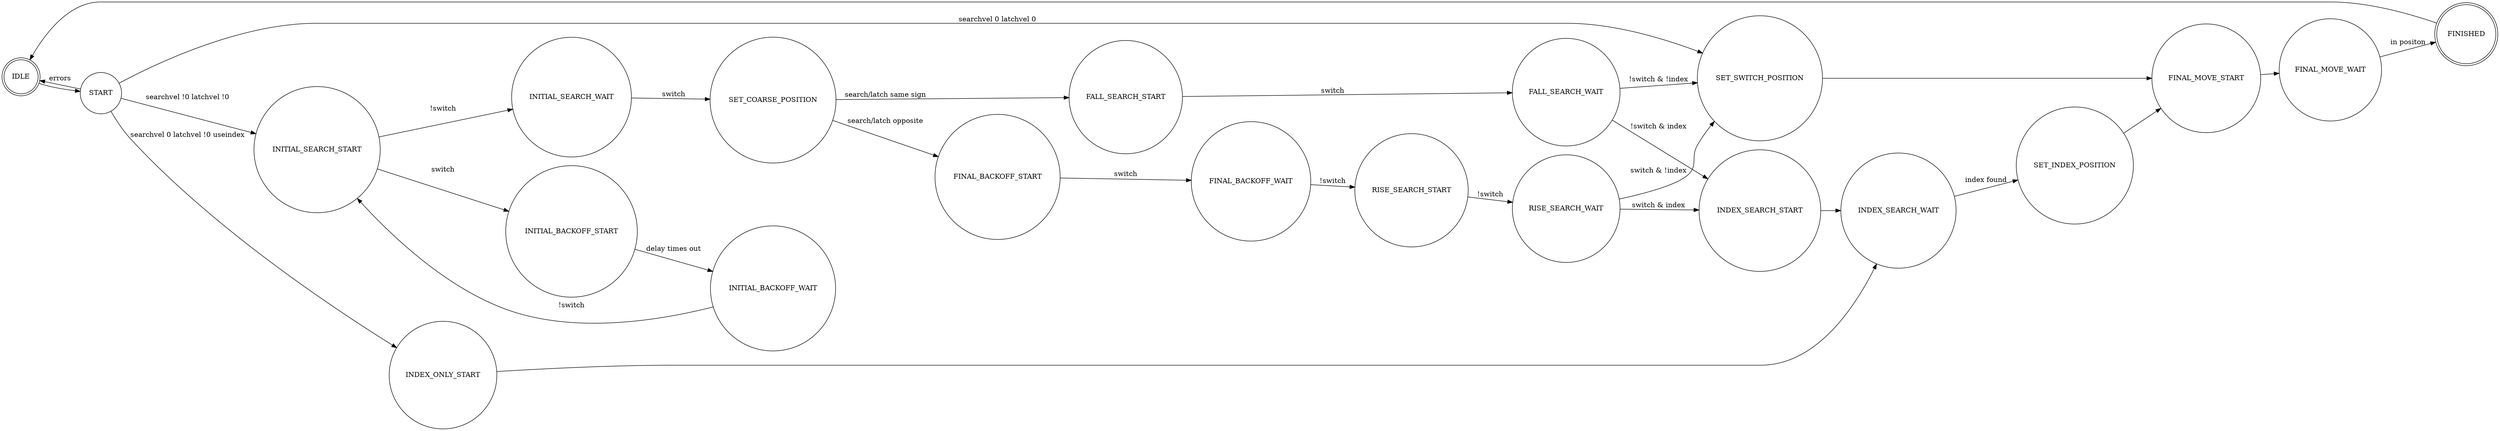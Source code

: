 # dot -Tpng homing.dot > homing.png
# dot -Txlib homing.dot

digraph finite_state_machine {

	node [shape = doublecircle]; IDLE FINISHED
	node [shape = circle];
	rankdir=LR;
	START -> IDLE [ label = "errors" ];
        START -> SET_SWITCH_POSITION [ label = "searchvel 0 latchvel 0" ];
        START -> INDEX_ONLY_START [ label = "searchvel 0 latchvel !0 useindex" ];
        START -> INITIAL_SEARCH_START [ label = "searchvel !0 latchvel !0" ];
        INITIAL_BACKOFF_START -> INITIAL_BACKOFF_WAIT [ label = "delay times out" ];
        INITIAL_BACKOFF_WAIT -> INITIAL_SEARCH_START [ label = "!switch" ];
        INITIAL_SEARCH_START -> INITIAL_BACKOFF_START [ label = "switch" ];
        INITIAL_SEARCH_START -> INITIAL_SEARCH_WAIT [ label = "!switch" ];
        INITIAL_SEARCH_WAIT -> SET_COARSE_POSITION [ label = "switch" ];
        SET_COARSE_POSITION -> FINAL_BACKOFF_START [ label = "search/latch opposite" ];
        SET_COARSE_POSITION -> FALL_SEARCH_START [ label = "search/latch same sign" ];
        FINAL_BACKOFF_START -> FINAL_BACKOFF_WAIT [ label = "switch" ];
        FINAL_BACKOFF_WAIT -> RISE_SEARCH_START [ label = "!switch" ];
        RISE_SEARCH_START -> RISE_SEARCH_WAIT [ label = "!switch" ];
        RISE_SEARCH_WAIT -> INDEX_SEARCH_START [ label = "switch & index" ];
        RISE_SEARCH_WAIT -> SET_SWITCH_POSITION [ label = "switch & !index" ];
        FALL_SEARCH_START -> FALL_SEARCH_WAIT [ label = "switch" ];
        FALL_SEARCH_WAIT -> INDEX_SEARCH_START [ label = "!switch & index" ];
        FALL_SEARCH_WAIT -> SET_SWITCH_POSITION [ label = "!switch & !index" ];
        SET_SWITCH_POSITION -> FINAL_MOVE_START
        INDEX_ONLY_START -> INDEX_SEARCH_WAIT
        INDEX_SEARCH_START -> INDEX_SEARCH_WAIT
        INDEX_SEARCH_WAIT -> SET_INDEX_POSITION [ label = "index found" ];
        SET_INDEX_POSITION -> FINAL_MOVE_START
        FINAL_MOVE_START -> FINAL_MOVE_WAIT
        FINAL_MOVE_WAIT -> FINISHED [ label = "in positon" ];

        FINISHED -> IDLE
        IDLE -> START 
}
